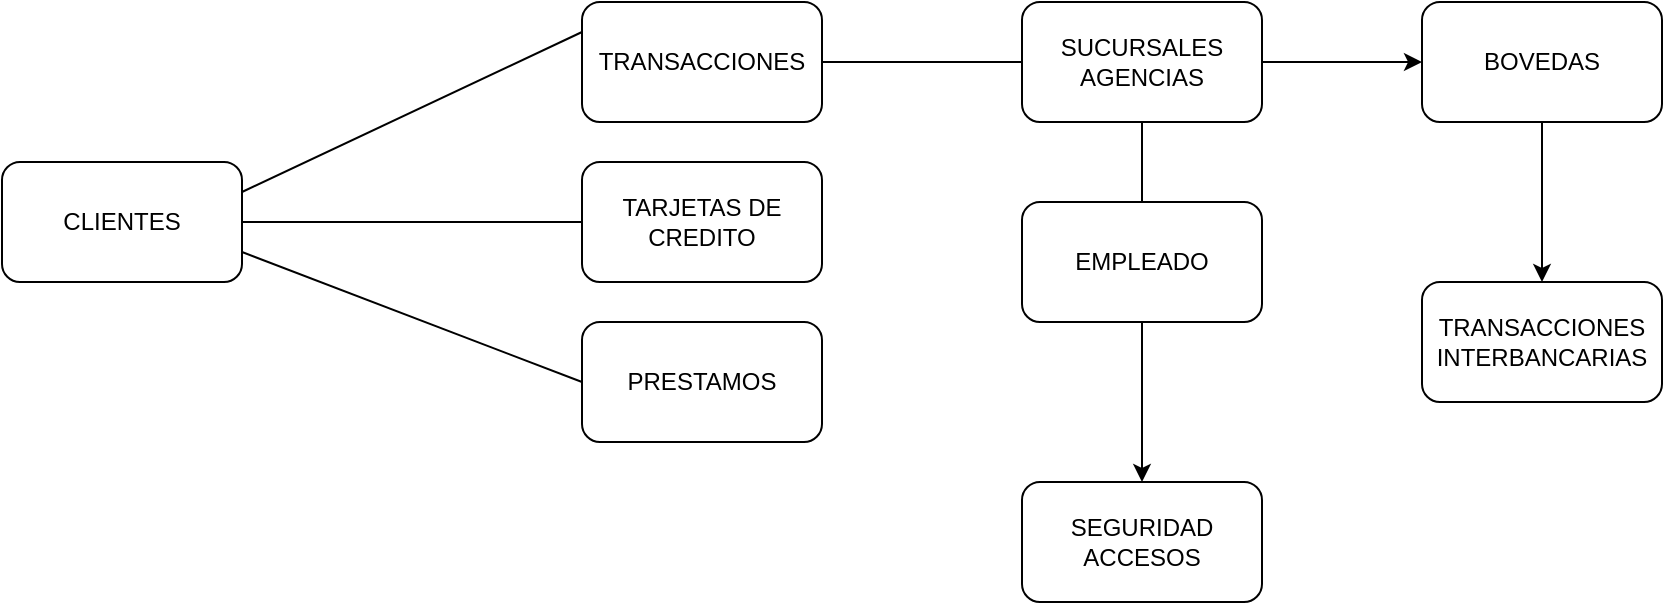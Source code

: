 <mxfile version="21.6.8" type="device">
  <diagram name="Página-1" id="Y8kG4D0sIegUcbZtIxIa">
    <mxGraphModel dx="794" dy="780" grid="1" gridSize="10" guides="1" tooltips="1" connect="1" arrows="1" fold="1" page="1" pageScale="1" pageWidth="2500" pageHeight="1100" math="0" shadow="0">
      <root>
        <mxCell id="0" />
        <mxCell id="1" parent="0" />
        <mxCell id="N6icmQkTYJshCkjCp3aX-7" style="rounded=0;orthogonalLoop=1;jettySize=auto;html=1;exitX=1;exitY=0.25;exitDx=0;exitDy=0;entryX=0;entryY=0.25;entryDx=0;entryDy=0;endArrow=none;endFill=0;" parent="1" source="N6icmQkTYJshCkjCp3aX-1" target="N6icmQkTYJshCkjCp3aX-2" edge="1">
          <mxGeometry relative="1" as="geometry" />
        </mxCell>
        <mxCell id="N6icmQkTYJshCkjCp3aX-8" style="edgeStyle=orthogonalEdgeStyle;rounded=0;orthogonalLoop=1;jettySize=auto;html=1;exitX=1;exitY=0.5;exitDx=0;exitDy=0;entryX=0;entryY=0.5;entryDx=0;entryDy=0;endArrow=none;endFill=0;" parent="1" source="N6icmQkTYJshCkjCp3aX-1" target="N6icmQkTYJshCkjCp3aX-3" edge="1">
          <mxGeometry relative="1" as="geometry" />
        </mxCell>
        <mxCell id="N6icmQkTYJshCkjCp3aX-9" style="rounded=0;orthogonalLoop=1;jettySize=auto;html=1;exitX=1;exitY=0.75;exitDx=0;exitDy=0;entryX=0;entryY=0.5;entryDx=0;entryDy=0;endArrow=none;endFill=0;" parent="1" source="N6icmQkTYJshCkjCp3aX-1" target="N6icmQkTYJshCkjCp3aX-4" edge="1">
          <mxGeometry relative="1" as="geometry" />
        </mxCell>
        <mxCell id="N6icmQkTYJshCkjCp3aX-1" value="CLIENTES" style="rounded=1;whiteSpace=wrap;html=1;" parent="1" vertex="1">
          <mxGeometry x="40" y="110" width="120" height="60" as="geometry" />
        </mxCell>
        <mxCell id="N6icmQkTYJshCkjCp3aX-10" value="" style="edgeStyle=orthogonalEdgeStyle;rounded=0;orthogonalLoop=1;jettySize=auto;html=1;endArrow=none;endFill=0;" parent="1" source="N6icmQkTYJshCkjCp3aX-2" target="N6icmQkTYJshCkjCp3aX-5" edge="1">
          <mxGeometry relative="1" as="geometry" />
        </mxCell>
        <mxCell id="N6icmQkTYJshCkjCp3aX-2" value="TRANSACCIONES" style="rounded=1;whiteSpace=wrap;html=1;" parent="1" vertex="1">
          <mxGeometry x="330" y="30" width="120" height="60" as="geometry" />
        </mxCell>
        <mxCell id="N6icmQkTYJshCkjCp3aX-3" value="TARJETAS DE CREDITO" style="rounded=1;whiteSpace=wrap;html=1;" parent="1" vertex="1">
          <mxGeometry x="330" y="110" width="120" height="60" as="geometry" />
        </mxCell>
        <mxCell id="N6icmQkTYJshCkjCp3aX-4" value="PRESTAMOS" style="rounded=1;whiteSpace=wrap;html=1;" parent="1" vertex="1">
          <mxGeometry x="330" y="190" width="120" height="60" as="geometry" />
        </mxCell>
        <mxCell id="N6icmQkTYJshCkjCp3aX-11" value="" style="edgeStyle=orthogonalEdgeStyle;rounded=0;orthogonalLoop=1;jettySize=auto;html=1;endArrow=none;endFill=0;" parent="1" source="N6icmQkTYJshCkjCp3aX-5" target="N6icmQkTYJshCkjCp3aX-6" edge="1">
          <mxGeometry relative="1" as="geometry" />
        </mxCell>
        <mxCell id="cRWEfBAycTgtOIBB6JJh-4" value="" style="edgeStyle=orthogonalEdgeStyle;rounded=0;orthogonalLoop=1;jettySize=auto;html=1;" edge="1" parent="1" source="N6icmQkTYJshCkjCp3aX-5" target="cRWEfBAycTgtOIBB6JJh-3">
          <mxGeometry relative="1" as="geometry" />
        </mxCell>
        <mxCell id="N6icmQkTYJshCkjCp3aX-5" value="SUCURSALES AGENCIAS" style="rounded=1;whiteSpace=wrap;html=1;" parent="1" vertex="1">
          <mxGeometry x="550" y="30" width="120" height="60" as="geometry" />
        </mxCell>
        <mxCell id="cRWEfBAycTgtOIBB6JJh-2" value="" style="edgeStyle=orthogonalEdgeStyle;rounded=0;orthogonalLoop=1;jettySize=auto;html=1;" edge="1" parent="1" source="N6icmQkTYJshCkjCp3aX-6" target="cRWEfBAycTgtOIBB6JJh-1">
          <mxGeometry relative="1" as="geometry" />
        </mxCell>
        <mxCell id="N6icmQkTYJshCkjCp3aX-6" value="EMPLEADO" style="rounded=1;whiteSpace=wrap;html=1;" parent="1" vertex="1">
          <mxGeometry x="550" y="130" width="120" height="60" as="geometry" />
        </mxCell>
        <mxCell id="cRWEfBAycTgtOIBB6JJh-1" value="SEGURIDAD ACCESOS" style="rounded=1;whiteSpace=wrap;html=1;" vertex="1" parent="1">
          <mxGeometry x="550" y="270" width="120" height="60" as="geometry" />
        </mxCell>
        <mxCell id="cRWEfBAycTgtOIBB6JJh-6" value="" style="edgeStyle=orthogonalEdgeStyle;rounded=0;orthogonalLoop=1;jettySize=auto;html=1;" edge="1" parent="1" source="cRWEfBAycTgtOIBB6JJh-3" target="cRWEfBAycTgtOIBB6JJh-5">
          <mxGeometry relative="1" as="geometry" />
        </mxCell>
        <mxCell id="cRWEfBAycTgtOIBB6JJh-3" value="BOVEDAS" style="rounded=1;whiteSpace=wrap;html=1;" vertex="1" parent="1">
          <mxGeometry x="750" y="30" width="120" height="60" as="geometry" />
        </mxCell>
        <mxCell id="cRWEfBAycTgtOIBB6JJh-5" value="TRANSACCIONES INTERBANCARIAS" style="rounded=1;whiteSpace=wrap;html=1;" vertex="1" parent="1">
          <mxGeometry x="750" y="170" width="120" height="60" as="geometry" />
        </mxCell>
      </root>
    </mxGraphModel>
  </diagram>
</mxfile>
